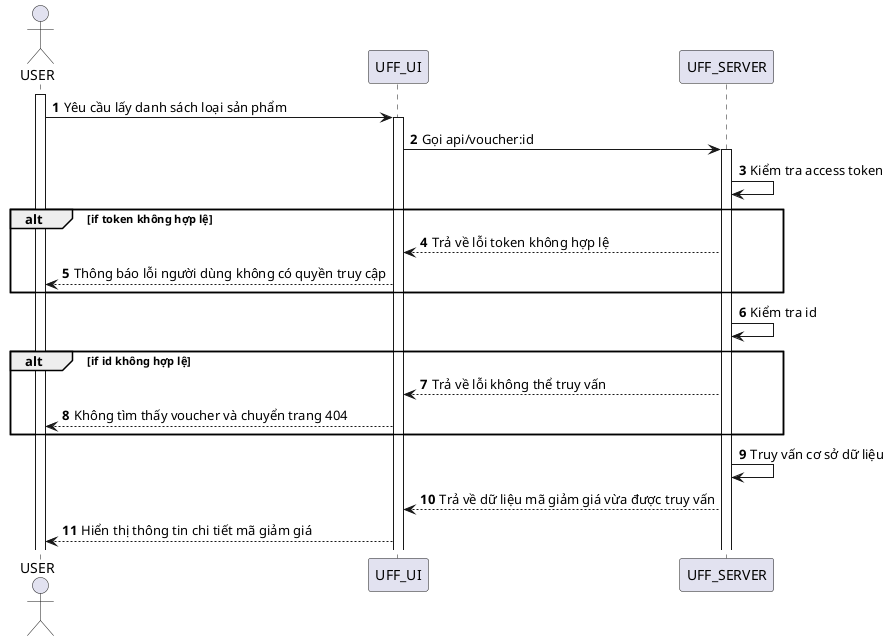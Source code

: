 @startuml
autonumber
actor USER
activate USER
USER -> UFF_UI: Yêu cầu lấy danh sách loại sản phẩm
activate UFF_UI
UFF_UI -> UFF_SERVER: Gọi api/voucher:id
activate UFF_SERVER
UFF_SERVER -> UFF_SERVER: Kiểm tra access token
alt if token không hợp lệ
UFF_SERVER --> UFF_UI: Trả về lỗi token không hợp lệ
UFF_UI --> USER: Thông báo lỗi người dùng không có quyền truy cập
end

UFF_SERVER -> UFF_SERVER: Kiểm tra id


alt if id không hợp lệ
UFF_SERVER --> UFF_UI: Trả về lỗi không thể truy vấn
UFF_UI --> USER: Không tìm thấy voucher và chuyển trang 404
end



UFF_SERVER -> UFF_SERVER: Truy vấn cơ sở dữ liệu

UFF_SERVER --> UFF_UI: Trả về dữ liệu mã giảm giá vừa được truy vấn

UFF_UI --> USER: Hiển thị thông tin chi tiết mã giảm giá


@enduml